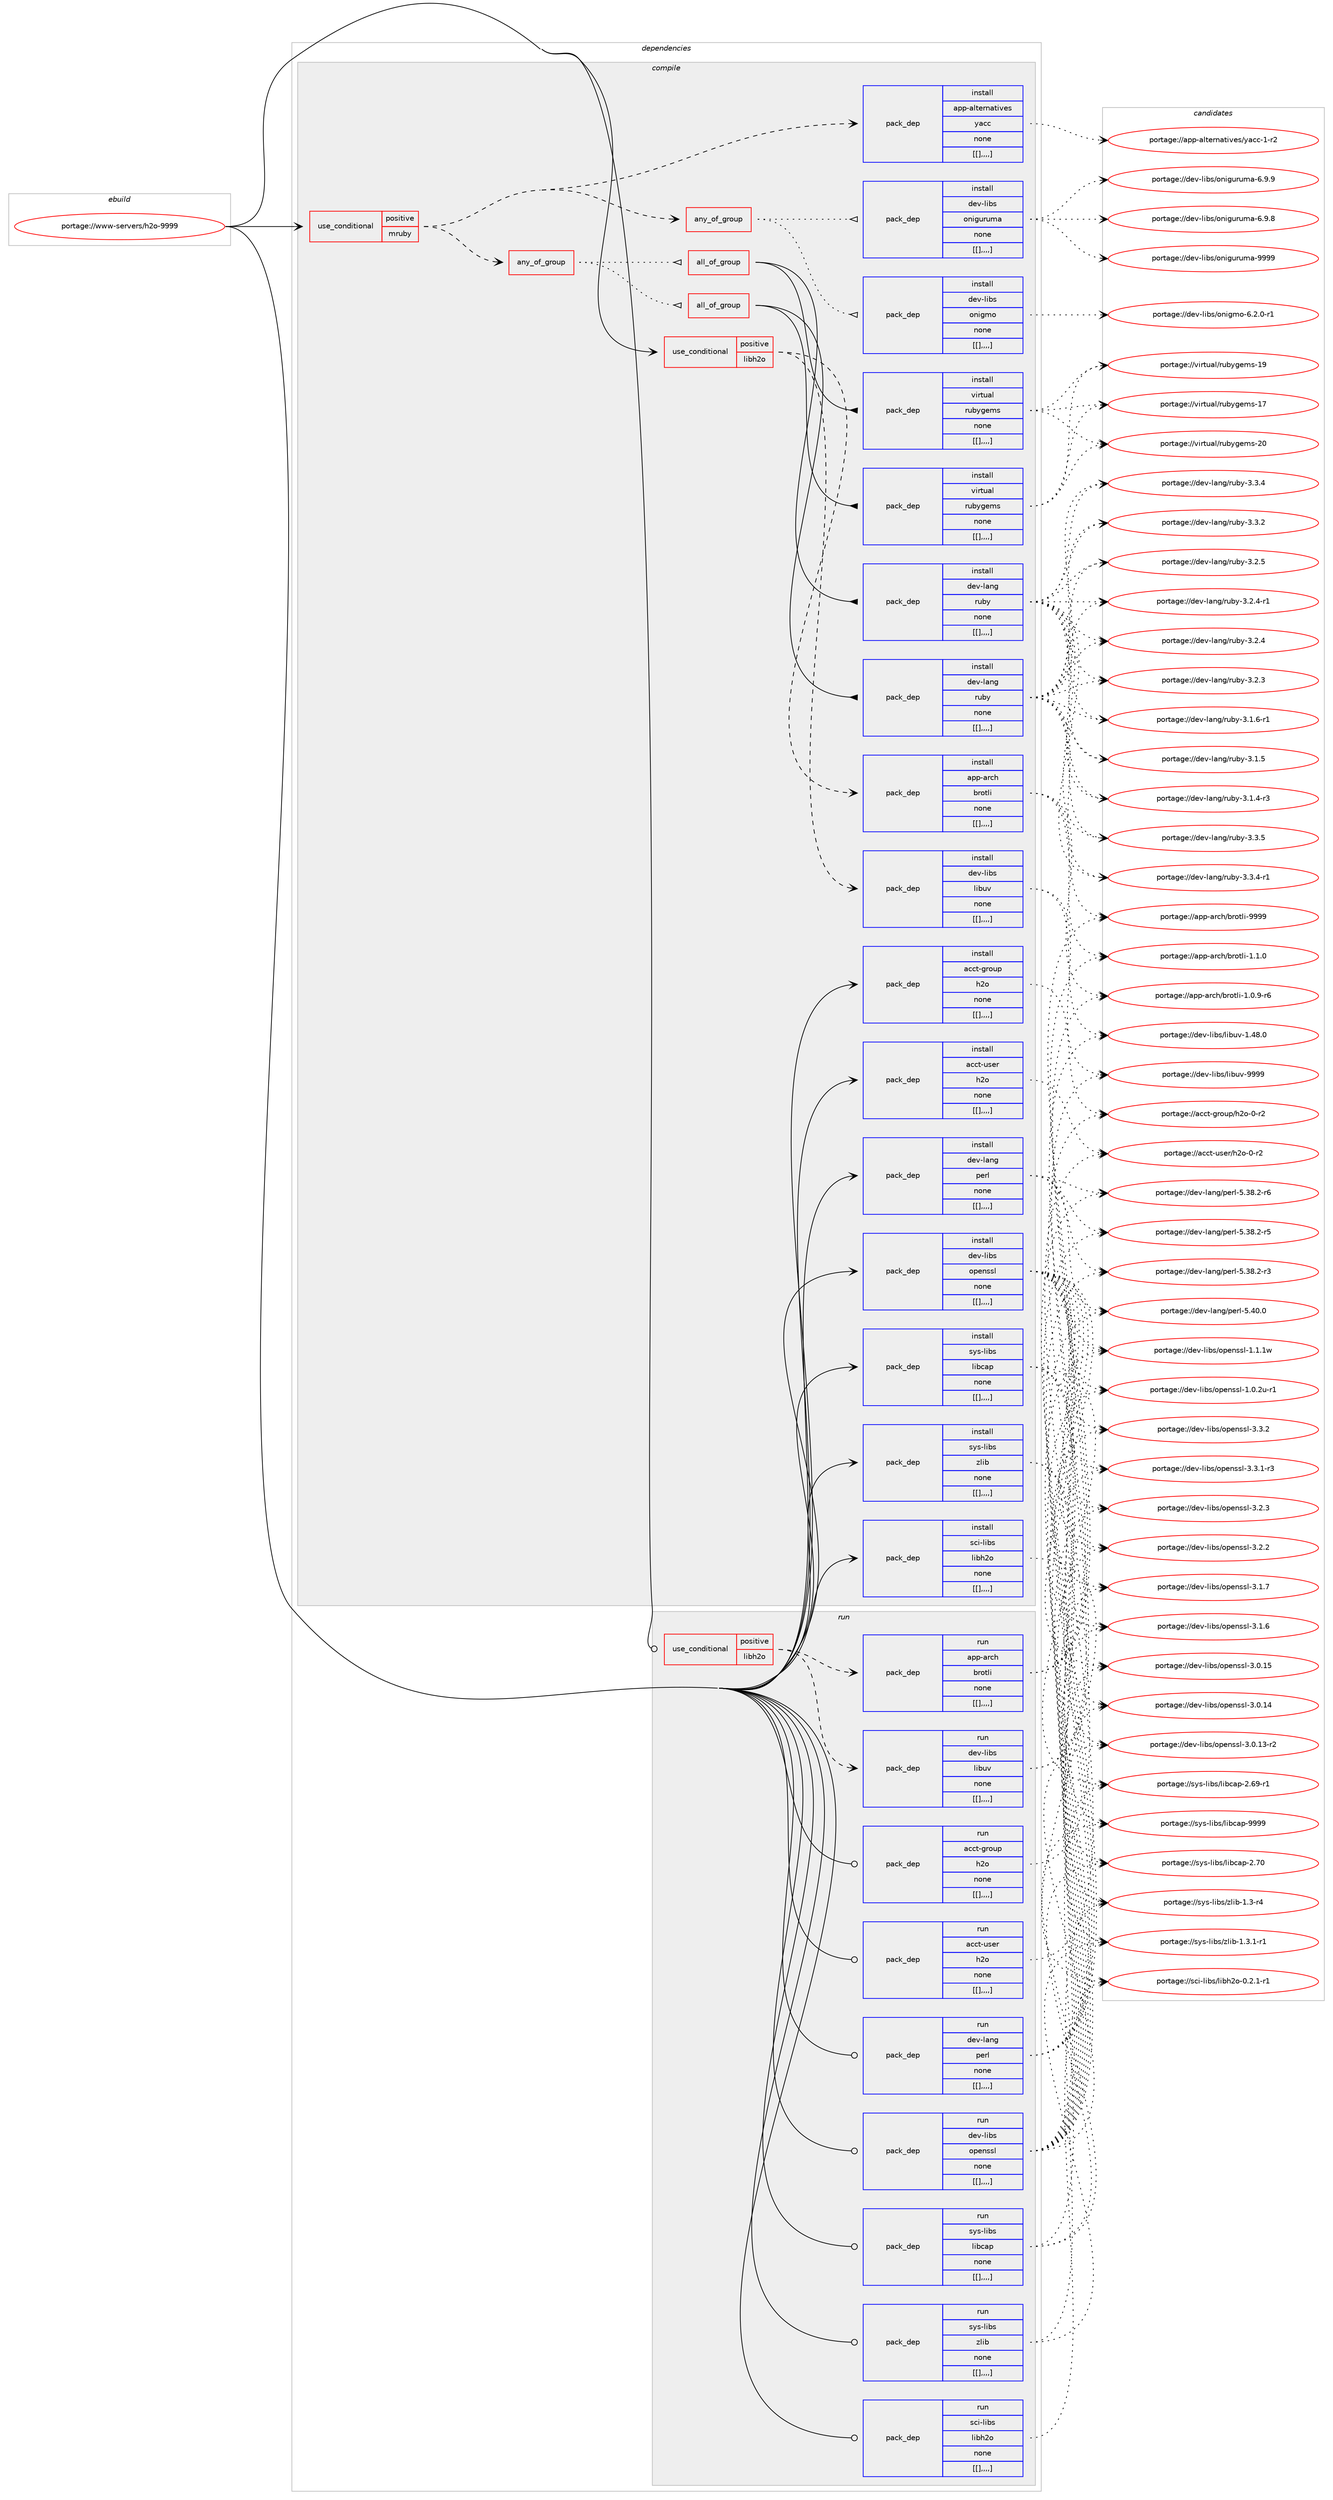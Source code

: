 digraph prolog {

# *************
# Graph options
# *************

newrank=true;
concentrate=true;
compound=true;
graph [rankdir=LR,fontname=Helvetica,fontsize=10,ranksep=1.5];#, ranksep=2.5, nodesep=0.2];
edge  [arrowhead=vee];
node  [fontname=Helvetica,fontsize=10];

# **********
# The ebuild
# **********

subgraph cluster_leftcol {
color=gray;
label=<<i>ebuild</i>>;
id [label="portage://www-servers/h2o-9999", color=red, width=4, href="../www-servers/h2o-9999.svg"];
}

# ****************
# The dependencies
# ****************

subgraph cluster_midcol {
color=gray;
label=<<i>dependencies</i>>;
subgraph cluster_compile {
fillcolor="#eeeeee";
style=filled;
label=<<i>compile</i>>;
subgraph cond125806 {
dependency466827 [label=<<TABLE BORDER="0" CELLBORDER="1" CELLSPACING="0" CELLPADDING="4"><TR><TD ROWSPAN="3" CELLPADDING="10">use_conditional</TD></TR><TR><TD>positive</TD></TR><TR><TD>libh2o</TD></TR></TABLE>>, shape=none, color=red];
subgraph pack337635 {
dependency466828 [label=<<TABLE BORDER="0" CELLBORDER="1" CELLSPACING="0" CELLPADDING="4" WIDTH="220"><TR><TD ROWSPAN="6" CELLPADDING="30">pack_dep</TD></TR><TR><TD WIDTH="110">install</TD></TR><TR><TD>app-arch</TD></TR><TR><TD>brotli</TD></TR><TR><TD>none</TD></TR><TR><TD>[[],,,,]</TD></TR></TABLE>>, shape=none, color=blue];
}
dependency466827:e -> dependency466828:w [weight=20,style="dashed",arrowhead="vee"];
subgraph pack337636 {
dependency466829 [label=<<TABLE BORDER="0" CELLBORDER="1" CELLSPACING="0" CELLPADDING="4" WIDTH="220"><TR><TD ROWSPAN="6" CELLPADDING="30">pack_dep</TD></TR><TR><TD WIDTH="110">install</TD></TR><TR><TD>dev-libs</TD></TR><TR><TD>libuv</TD></TR><TR><TD>none</TD></TR><TR><TD>[[],,,,]</TD></TR></TABLE>>, shape=none, color=blue];
}
dependency466827:e -> dependency466829:w [weight=20,style="dashed",arrowhead="vee"];
}
id:e -> dependency466827:w [weight=20,style="solid",arrowhead="vee"];
subgraph cond125807 {
dependency466830 [label=<<TABLE BORDER="0" CELLBORDER="1" CELLSPACING="0" CELLPADDING="4"><TR><TD ROWSPAN="3" CELLPADDING="10">use_conditional</TD></TR><TR><TD>positive</TD></TR><TR><TD>mruby</TD></TR></TABLE>>, shape=none, color=red];
subgraph any3168 {
dependency466831 [label=<<TABLE BORDER="0" CELLBORDER="1" CELLSPACING="0" CELLPADDING="4"><TR><TD CELLPADDING="10">any_of_group</TD></TR></TABLE>>, shape=none, color=red];subgraph all221 {
dependency466832 [label=<<TABLE BORDER="0" CELLBORDER="1" CELLSPACING="0" CELLPADDING="4"><TR><TD CELLPADDING="10">all_of_group</TD></TR></TABLE>>, shape=none, color=red];subgraph pack337637 {
dependency466833 [label=<<TABLE BORDER="0" CELLBORDER="1" CELLSPACING="0" CELLPADDING="4" WIDTH="220"><TR><TD ROWSPAN="6" CELLPADDING="30">pack_dep</TD></TR><TR><TD WIDTH="110">install</TD></TR><TR><TD>dev-lang</TD></TR><TR><TD>ruby</TD></TR><TR><TD>none</TD></TR><TR><TD>[[],,,,]</TD></TR></TABLE>>, shape=none, color=blue];
}
dependency466832:e -> dependency466833:w [weight=20,style="solid",arrowhead="inv"];
subgraph pack337638 {
dependency466834 [label=<<TABLE BORDER="0" CELLBORDER="1" CELLSPACING="0" CELLPADDING="4" WIDTH="220"><TR><TD ROWSPAN="6" CELLPADDING="30">pack_dep</TD></TR><TR><TD WIDTH="110">install</TD></TR><TR><TD>virtual</TD></TR><TR><TD>rubygems</TD></TR><TR><TD>none</TD></TR><TR><TD>[[],,,,]</TD></TR></TABLE>>, shape=none, color=blue];
}
dependency466832:e -> dependency466834:w [weight=20,style="solid",arrowhead="inv"];
}
dependency466831:e -> dependency466832:w [weight=20,style="dotted",arrowhead="oinv"];
subgraph all222 {
dependency466835 [label=<<TABLE BORDER="0" CELLBORDER="1" CELLSPACING="0" CELLPADDING="4"><TR><TD CELLPADDING="10">all_of_group</TD></TR></TABLE>>, shape=none, color=red];subgraph pack337639 {
dependency466836 [label=<<TABLE BORDER="0" CELLBORDER="1" CELLSPACING="0" CELLPADDING="4" WIDTH="220"><TR><TD ROWSPAN="6" CELLPADDING="30">pack_dep</TD></TR><TR><TD WIDTH="110">install</TD></TR><TR><TD>dev-lang</TD></TR><TR><TD>ruby</TD></TR><TR><TD>none</TD></TR><TR><TD>[[],,,,]</TD></TR></TABLE>>, shape=none, color=blue];
}
dependency466835:e -> dependency466836:w [weight=20,style="solid",arrowhead="inv"];
subgraph pack337640 {
dependency466837 [label=<<TABLE BORDER="0" CELLBORDER="1" CELLSPACING="0" CELLPADDING="4" WIDTH="220"><TR><TD ROWSPAN="6" CELLPADDING="30">pack_dep</TD></TR><TR><TD WIDTH="110">install</TD></TR><TR><TD>virtual</TD></TR><TR><TD>rubygems</TD></TR><TR><TD>none</TD></TR><TR><TD>[[],,,,]</TD></TR></TABLE>>, shape=none, color=blue];
}
dependency466835:e -> dependency466837:w [weight=20,style="solid",arrowhead="inv"];
}
dependency466831:e -> dependency466835:w [weight=20,style="dotted",arrowhead="oinv"];
}
dependency466830:e -> dependency466831:w [weight=20,style="dashed",arrowhead="vee"];
subgraph any3169 {
dependency466838 [label=<<TABLE BORDER="0" CELLBORDER="1" CELLSPACING="0" CELLPADDING="4"><TR><TD CELLPADDING="10">any_of_group</TD></TR></TABLE>>, shape=none, color=red];subgraph pack337641 {
dependency466839 [label=<<TABLE BORDER="0" CELLBORDER="1" CELLSPACING="0" CELLPADDING="4" WIDTH="220"><TR><TD ROWSPAN="6" CELLPADDING="30">pack_dep</TD></TR><TR><TD WIDTH="110">install</TD></TR><TR><TD>dev-libs</TD></TR><TR><TD>onigmo</TD></TR><TR><TD>none</TD></TR><TR><TD>[[],,,,]</TD></TR></TABLE>>, shape=none, color=blue];
}
dependency466838:e -> dependency466839:w [weight=20,style="dotted",arrowhead="oinv"];
subgraph pack337642 {
dependency466840 [label=<<TABLE BORDER="0" CELLBORDER="1" CELLSPACING="0" CELLPADDING="4" WIDTH="220"><TR><TD ROWSPAN="6" CELLPADDING="30">pack_dep</TD></TR><TR><TD WIDTH="110">install</TD></TR><TR><TD>dev-libs</TD></TR><TR><TD>oniguruma</TD></TR><TR><TD>none</TD></TR><TR><TD>[[],,,,]</TD></TR></TABLE>>, shape=none, color=blue];
}
dependency466838:e -> dependency466840:w [weight=20,style="dotted",arrowhead="oinv"];
}
dependency466830:e -> dependency466838:w [weight=20,style="dashed",arrowhead="vee"];
subgraph pack337643 {
dependency466841 [label=<<TABLE BORDER="0" CELLBORDER="1" CELLSPACING="0" CELLPADDING="4" WIDTH="220"><TR><TD ROWSPAN="6" CELLPADDING="30">pack_dep</TD></TR><TR><TD WIDTH="110">install</TD></TR><TR><TD>app-alternatives</TD></TR><TR><TD>yacc</TD></TR><TR><TD>none</TD></TR><TR><TD>[[],,,,]</TD></TR></TABLE>>, shape=none, color=blue];
}
dependency466830:e -> dependency466841:w [weight=20,style="dashed",arrowhead="vee"];
}
id:e -> dependency466830:w [weight=20,style="solid",arrowhead="vee"];
subgraph pack337644 {
dependency466842 [label=<<TABLE BORDER="0" CELLBORDER="1" CELLSPACING="0" CELLPADDING="4" WIDTH="220"><TR><TD ROWSPAN="6" CELLPADDING="30">pack_dep</TD></TR><TR><TD WIDTH="110">install</TD></TR><TR><TD>acct-group</TD></TR><TR><TD>h2o</TD></TR><TR><TD>none</TD></TR><TR><TD>[[],,,,]</TD></TR></TABLE>>, shape=none, color=blue];
}
id:e -> dependency466842:w [weight=20,style="solid",arrowhead="vee"];
subgraph pack337645 {
dependency466843 [label=<<TABLE BORDER="0" CELLBORDER="1" CELLSPACING="0" CELLPADDING="4" WIDTH="220"><TR><TD ROWSPAN="6" CELLPADDING="30">pack_dep</TD></TR><TR><TD WIDTH="110">install</TD></TR><TR><TD>acct-user</TD></TR><TR><TD>h2o</TD></TR><TR><TD>none</TD></TR><TR><TD>[[],,,,]</TD></TR></TABLE>>, shape=none, color=blue];
}
id:e -> dependency466843:w [weight=20,style="solid",arrowhead="vee"];
subgraph pack337646 {
dependency466844 [label=<<TABLE BORDER="0" CELLBORDER="1" CELLSPACING="0" CELLPADDING="4" WIDTH="220"><TR><TD ROWSPAN="6" CELLPADDING="30">pack_dep</TD></TR><TR><TD WIDTH="110">install</TD></TR><TR><TD>dev-lang</TD></TR><TR><TD>perl</TD></TR><TR><TD>none</TD></TR><TR><TD>[[],,,,]</TD></TR></TABLE>>, shape=none, color=blue];
}
id:e -> dependency466844:w [weight=20,style="solid",arrowhead="vee"];
subgraph pack337647 {
dependency466845 [label=<<TABLE BORDER="0" CELLBORDER="1" CELLSPACING="0" CELLPADDING="4" WIDTH="220"><TR><TD ROWSPAN="6" CELLPADDING="30">pack_dep</TD></TR><TR><TD WIDTH="110">install</TD></TR><TR><TD>dev-libs</TD></TR><TR><TD>openssl</TD></TR><TR><TD>none</TD></TR><TR><TD>[[],,,,]</TD></TR></TABLE>>, shape=none, color=blue];
}
id:e -> dependency466845:w [weight=20,style="solid",arrowhead="vee"];
subgraph pack337648 {
dependency466846 [label=<<TABLE BORDER="0" CELLBORDER="1" CELLSPACING="0" CELLPADDING="4" WIDTH="220"><TR><TD ROWSPAN="6" CELLPADDING="30">pack_dep</TD></TR><TR><TD WIDTH="110">install</TD></TR><TR><TD>sys-libs</TD></TR><TR><TD>libcap</TD></TR><TR><TD>none</TD></TR><TR><TD>[[],,,,]</TD></TR></TABLE>>, shape=none, color=blue];
}
id:e -> dependency466846:w [weight=20,style="solid",arrowhead="vee"];
subgraph pack337649 {
dependency466847 [label=<<TABLE BORDER="0" CELLBORDER="1" CELLSPACING="0" CELLPADDING="4" WIDTH="220"><TR><TD ROWSPAN="6" CELLPADDING="30">pack_dep</TD></TR><TR><TD WIDTH="110">install</TD></TR><TR><TD>sys-libs</TD></TR><TR><TD>zlib</TD></TR><TR><TD>none</TD></TR><TR><TD>[[],,,,]</TD></TR></TABLE>>, shape=none, color=blue];
}
id:e -> dependency466847:w [weight=20,style="solid",arrowhead="vee"];
subgraph pack337650 {
dependency466848 [label=<<TABLE BORDER="0" CELLBORDER="1" CELLSPACING="0" CELLPADDING="4" WIDTH="220"><TR><TD ROWSPAN="6" CELLPADDING="30">pack_dep</TD></TR><TR><TD WIDTH="110">install</TD></TR><TR><TD>sci-libs</TD></TR><TR><TD>libh2o</TD></TR><TR><TD>none</TD></TR><TR><TD>[[],,,,]</TD></TR></TABLE>>, shape=none, color=blue];
}
id:e -> dependency466848:w [weight=20,style="solid",arrowhead="vee"];
}
subgraph cluster_compileandrun {
fillcolor="#eeeeee";
style=filled;
label=<<i>compile and run</i>>;
}
subgraph cluster_run {
fillcolor="#eeeeee";
style=filled;
label=<<i>run</i>>;
subgraph cond125808 {
dependency466849 [label=<<TABLE BORDER="0" CELLBORDER="1" CELLSPACING="0" CELLPADDING="4"><TR><TD ROWSPAN="3" CELLPADDING="10">use_conditional</TD></TR><TR><TD>positive</TD></TR><TR><TD>libh2o</TD></TR></TABLE>>, shape=none, color=red];
subgraph pack337651 {
dependency466850 [label=<<TABLE BORDER="0" CELLBORDER="1" CELLSPACING="0" CELLPADDING="4" WIDTH="220"><TR><TD ROWSPAN="6" CELLPADDING="30">pack_dep</TD></TR><TR><TD WIDTH="110">run</TD></TR><TR><TD>app-arch</TD></TR><TR><TD>brotli</TD></TR><TR><TD>none</TD></TR><TR><TD>[[],,,,]</TD></TR></TABLE>>, shape=none, color=blue];
}
dependency466849:e -> dependency466850:w [weight=20,style="dashed",arrowhead="vee"];
subgraph pack337652 {
dependency466851 [label=<<TABLE BORDER="0" CELLBORDER="1" CELLSPACING="0" CELLPADDING="4" WIDTH="220"><TR><TD ROWSPAN="6" CELLPADDING="30">pack_dep</TD></TR><TR><TD WIDTH="110">run</TD></TR><TR><TD>dev-libs</TD></TR><TR><TD>libuv</TD></TR><TR><TD>none</TD></TR><TR><TD>[[],,,,]</TD></TR></TABLE>>, shape=none, color=blue];
}
dependency466849:e -> dependency466851:w [weight=20,style="dashed",arrowhead="vee"];
}
id:e -> dependency466849:w [weight=20,style="solid",arrowhead="odot"];
subgraph pack337653 {
dependency466852 [label=<<TABLE BORDER="0" CELLBORDER="1" CELLSPACING="0" CELLPADDING="4" WIDTH="220"><TR><TD ROWSPAN="6" CELLPADDING="30">pack_dep</TD></TR><TR><TD WIDTH="110">run</TD></TR><TR><TD>acct-group</TD></TR><TR><TD>h2o</TD></TR><TR><TD>none</TD></TR><TR><TD>[[],,,,]</TD></TR></TABLE>>, shape=none, color=blue];
}
id:e -> dependency466852:w [weight=20,style="solid",arrowhead="odot"];
subgraph pack337654 {
dependency466853 [label=<<TABLE BORDER="0" CELLBORDER="1" CELLSPACING="0" CELLPADDING="4" WIDTH="220"><TR><TD ROWSPAN="6" CELLPADDING="30">pack_dep</TD></TR><TR><TD WIDTH="110">run</TD></TR><TR><TD>acct-user</TD></TR><TR><TD>h2o</TD></TR><TR><TD>none</TD></TR><TR><TD>[[],,,,]</TD></TR></TABLE>>, shape=none, color=blue];
}
id:e -> dependency466853:w [weight=20,style="solid",arrowhead="odot"];
subgraph pack337655 {
dependency466854 [label=<<TABLE BORDER="0" CELLBORDER="1" CELLSPACING="0" CELLPADDING="4" WIDTH="220"><TR><TD ROWSPAN="6" CELLPADDING="30">pack_dep</TD></TR><TR><TD WIDTH="110">run</TD></TR><TR><TD>dev-lang</TD></TR><TR><TD>perl</TD></TR><TR><TD>none</TD></TR><TR><TD>[[],,,,]</TD></TR></TABLE>>, shape=none, color=blue];
}
id:e -> dependency466854:w [weight=20,style="solid",arrowhead="odot"];
subgraph pack337656 {
dependency466855 [label=<<TABLE BORDER="0" CELLBORDER="1" CELLSPACING="0" CELLPADDING="4" WIDTH="220"><TR><TD ROWSPAN="6" CELLPADDING="30">pack_dep</TD></TR><TR><TD WIDTH="110">run</TD></TR><TR><TD>dev-libs</TD></TR><TR><TD>openssl</TD></TR><TR><TD>none</TD></TR><TR><TD>[[],,,,]</TD></TR></TABLE>>, shape=none, color=blue];
}
id:e -> dependency466855:w [weight=20,style="solid",arrowhead="odot"];
subgraph pack337657 {
dependency466856 [label=<<TABLE BORDER="0" CELLBORDER="1" CELLSPACING="0" CELLPADDING="4" WIDTH="220"><TR><TD ROWSPAN="6" CELLPADDING="30">pack_dep</TD></TR><TR><TD WIDTH="110">run</TD></TR><TR><TD>sys-libs</TD></TR><TR><TD>libcap</TD></TR><TR><TD>none</TD></TR><TR><TD>[[],,,,]</TD></TR></TABLE>>, shape=none, color=blue];
}
id:e -> dependency466856:w [weight=20,style="solid",arrowhead="odot"];
subgraph pack337658 {
dependency466857 [label=<<TABLE BORDER="0" CELLBORDER="1" CELLSPACING="0" CELLPADDING="4" WIDTH="220"><TR><TD ROWSPAN="6" CELLPADDING="30">pack_dep</TD></TR><TR><TD WIDTH="110">run</TD></TR><TR><TD>sys-libs</TD></TR><TR><TD>zlib</TD></TR><TR><TD>none</TD></TR><TR><TD>[[],,,,]</TD></TR></TABLE>>, shape=none, color=blue];
}
id:e -> dependency466857:w [weight=20,style="solid",arrowhead="odot"];
subgraph pack337659 {
dependency466858 [label=<<TABLE BORDER="0" CELLBORDER="1" CELLSPACING="0" CELLPADDING="4" WIDTH="220"><TR><TD ROWSPAN="6" CELLPADDING="30">pack_dep</TD></TR><TR><TD WIDTH="110">run</TD></TR><TR><TD>sci-libs</TD></TR><TR><TD>libh2o</TD></TR><TR><TD>none</TD></TR><TR><TD>[[],,,,]</TD></TR></TABLE>>, shape=none, color=blue];
}
id:e -> dependency466858:w [weight=20,style="solid",arrowhead="odot"];
}
}

# **************
# The candidates
# **************

subgraph cluster_choices {
rank=same;
color=gray;
label=<<i>candidates</i>>;

subgraph choice337635 {
color=black;
nodesep=1;
choice9711211245971149910447981141111161081054557575757 [label="portage://app-arch/brotli-9999", color=red, width=4,href="../app-arch/brotli-9999.svg"];
choice971121124597114991044798114111116108105454946494648 [label="portage://app-arch/brotli-1.1.0", color=red, width=4,href="../app-arch/brotli-1.1.0.svg"];
choice9711211245971149910447981141111161081054549464846574511454 [label="portage://app-arch/brotli-1.0.9-r6", color=red, width=4,href="../app-arch/brotli-1.0.9-r6.svg"];
dependency466828:e -> choice9711211245971149910447981141111161081054557575757:w [style=dotted,weight="100"];
dependency466828:e -> choice971121124597114991044798114111116108105454946494648:w [style=dotted,weight="100"];
dependency466828:e -> choice9711211245971149910447981141111161081054549464846574511454:w [style=dotted,weight="100"];
}
subgraph choice337636 {
color=black;
nodesep=1;
choice100101118451081059811547108105981171184557575757 [label="portage://dev-libs/libuv-9999", color=red, width=4,href="../dev-libs/libuv-9999.svg"];
choice1001011184510810598115471081059811711845494652564648 [label="portage://dev-libs/libuv-1.48.0", color=red, width=4,href="../dev-libs/libuv-1.48.0.svg"];
dependency466829:e -> choice100101118451081059811547108105981171184557575757:w [style=dotted,weight="100"];
dependency466829:e -> choice1001011184510810598115471081059811711845494652564648:w [style=dotted,weight="100"];
}
subgraph choice337637 {
color=black;
nodesep=1;
choice10010111845108971101034711411798121455146514653 [label="portage://dev-lang/ruby-3.3.5", color=red, width=4,href="../dev-lang/ruby-3.3.5.svg"];
choice100101118451089711010347114117981214551465146524511449 [label="portage://dev-lang/ruby-3.3.4-r1", color=red, width=4,href="../dev-lang/ruby-3.3.4-r1.svg"];
choice10010111845108971101034711411798121455146514652 [label="portage://dev-lang/ruby-3.3.4", color=red, width=4,href="../dev-lang/ruby-3.3.4.svg"];
choice10010111845108971101034711411798121455146514650 [label="portage://dev-lang/ruby-3.3.2", color=red, width=4,href="../dev-lang/ruby-3.3.2.svg"];
choice10010111845108971101034711411798121455146504653 [label="portage://dev-lang/ruby-3.2.5", color=red, width=4,href="../dev-lang/ruby-3.2.5.svg"];
choice100101118451089711010347114117981214551465046524511449 [label="portage://dev-lang/ruby-3.2.4-r1", color=red, width=4,href="../dev-lang/ruby-3.2.4-r1.svg"];
choice10010111845108971101034711411798121455146504652 [label="portage://dev-lang/ruby-3.2.4", color=red, width=4,href="../dev-lang/ruby-3.2.4.svg"];
choice10010111845108971101034711411798121455146504651 [label="portage://dev-lang/ruby-3.2.3", color=red, width=4,href="../dev-lang/ruby-3.2.3.svg"];
choice100101118451089711010347114117981214551464946544511449 [label="portage://dev-lang/ruby-3.1.6-r1", color=red, width=4,href="../dev-lang/ruby-3.1.6-r1.svg"];
choice10010111845108971101034711411798121455146494653 [label="portage://dev-lang/ruby-3.1.5", color=red, width=4,href="../dev-lang/ruby-3.1.5.svg"];
choice100101118451089711010347114117981214551464946524511451 [label="portage://dev-lang/ruby-3.1.4-r3", color=red, width=4,href="../dev-lang/ruby-3.1.4-r3.svg"];
dependency466833:e -> choice10010111845108971101034711411798121455146514653:w [style=dotted,weight="100"];
dependency466833:e -> choice100101118451089711010347114117981214551465146524511449:w [style=dotted,weight="100"];
dependency466833:e -> choice10010111845108971101034711411798121455146514652:w [style=dotted,weight="100"];
dependency466833:e -> choice10010111845108971101034711411798121455146514650:w [style=dotted,weight="100"];
dependency466833:e -> choice10010111845108971101034711411798121455146504653:w [style=dotted,weight="100"];
dependency466833:e -> choice100101118451089711010347114117981214551465046524511449:w [style=dotted,weight="100"];
dependency466833:e -> choice10010111845108971101034711411798121455146504652:w [style=dotted,weight="100"];
dependency466833:e -> choice10010111845108971101034711411798121455146504651:w [style=dotted,weight="100"];
dependency466833:e -> choice100101118451089711010347114117981214551464946544511449:w [style=dotted,weight="100"];
dependency466833:e -> choice10010111845108971101034711411798121455146494653:w [style=dotted,weight="100"];
dependency466833:e -> choice100101118451089711010347114117981214551464946524511451:w [style=dotted,weight="100"];
}
subgraph choice337638 {
color=black;
nodesep=1;
choice118105114116117971084711411798121103101109115455048 [label="portage://virtual/rubygems-20", color=red, width=4,href="../virtual/rubygems-20.svg"];
choice118105114116117971084711411798121103101109115454957 [label="portage://virtual/rubygems-19", color=red, width=4,href="../virtual/rubygems-19.svg"];
choice118105114116117971084711411798121103101109115454955 [label="portage://virtual/rubygems-17", color=red, width=4,href="../virtual/rubygems-17.svg"];
dependency466834:e -> choice118105114116117971084711411798121103101109115455048:w [style=dotted,weight="100"];
dependency466834:e -> choice118105114116117971084711411798121103101109115454957:w [style=dotted,weight="100"];
dependency466834:e -> choice118105114116117971084711411798121103101109115454955:w [style=dotted,weight="100"];
}
subgraph choice337639 {
color=black;
nodesep=1;
choice10010111845108971101034711411798121455146514653 [label="portage://dev-lang/ruby-3.3.5", color=red, width=4,href="../dev-lang/ruby-3.3.5.svg"];
choice100101118451089711010347114117981214551465146524511449 [label="portage://dev-lang/ruby-3.3.4-r1", color=red, width=4,href="../dev-lang/ruby-3.3.4-r1.svg"];
choice10010111845108971101034711411798121455146514652 [label="portage://dev-lang/ruby-3.3.4", color=red, width=4,href="../dev-lang/ruby-3.3.4.svg"];
choice10010111845108971101034711411798121455146514650 [label="portage://dev-lang/ruby-3.3.2", color=red, width=4,href="../dev-lang/ruby-3.3.2.svg"];
choice10010111845108971101034711411798121455146504653 [label="portage://dev-lang/ruby-3.2.5", color=red, width=4,href="../dev-lang/ruby-3.2.5.svg"];
choice100101118451089711010347114117981214551465046524511449 [label="portage://dev-lang/ruby-3.2.4-r1", color=red, width=4,href="../dev-lang/ruby-3.2.4-r1.svg"];
choice10010111845108971101034711411798121455146504652 [label="portage://dev-lang/ruby-3.2.4", color=red, width=4,href="../dev-lang/ruby-3.2.4.svg"];
choice10010111845108971101034711411798121455146504651 [label="portage://dev-lang/ruby-3.2.3", color=red, width=4,href="../dev-lang/ruby-3.2.3.svg"];
choice100101118451089711010347114117981214551464946544511449 [label="portage://dev-lang/ruby-3.1.6-r1", color=red, width=4,href="../dev-lang/ruby-3.1.6-r1.svg"];
choice10010111845108971101034711411798121455146494653 [label="portage://dev-lang/ruby-3.1.5", color=red, width=4,href="../dev-lang/ruby-3.1.5.svg"];
choice100101118451089711010347114117981214551464946524511451 [label="portage://dev-lang/ruby-3.1.4-r3", color=red, width=4,href="../dev-lang/ruby-3.1.4-r3.svg"];
dependency466836:e -> choice10010111845108971101034711411798121455146514653:w [style=dotted,weight="100"];
dependency466836:e -> choice100101118451089711010347114117981214551465146524511449:w [style=dotted,weight="100"];
dependency466836:e -> choice10010111845108971101034711411798121455146514652:w [style=dotted,weight="100"];
dependency466836:e -> choice10010111845108971101034711411798121455146514650:w [style=dotted,weight="100"];
dependency466836:e -> choice10010111845108971101034711411798121455146504653:w [style=dotted,weight="100"];
dependency466836:e -> choice100101118451089711010347114117981214551465046524511449:w [style=dotted,weight="100"];
dependency466836:e -> choice10010111845108971101034711411798121455146504652:w [style=dotted,weight="100"];
dependency466836:e -> choice10010111845108971101034711411798121455146504651:w [style=dotted,weight="100"];
dependency466836:e -> choice100101118451089711010347114117981214551464946544511449:w [style=dotted,weight="100"];
dependency466836:e -> choice10010111845108971101034711411798121455146494653:w [style=dotted,weight="100"];
dependency466836:e -> choice100101118451089711010347114117981214551464946524511451:w [style=dotted,weight="100"];
}
subgraph choice337640 {
color=black;
nodesep=1;
choice118105114116117971084711411798121103101109115455048 [label="portage://virtual/rubygems-20", color=red, width=4,href="../virtual/rubygems-20.svg"];
choice118105114116117971084711411798121103101109115454957 [label="portage://virtual/rubygems-19", color=red, width=4,href="../virtual/rubygems-19.svg"];
choice118105114116117971084711411798121103101109115454955 [label="portage://virtual/rubygems-17", color=red, width=4,href="../virtual/rubygems-17.svg"];
dependency466837:e -> choice118105114116117971084711411798121103101109115455048:w [style=dotted,weight="100"];
dependency466837:e -> choice118105114116117971084711411798121103101109115454957:w [style=dotted,weight="100"];
dependency466837:e -> choice118105114116117971084711411798121103101109115454955:w [style=dotted,weight="100"];
}
subgraph choice337641 {
color=black;
nodesep=1;
choice1001011184510810598115471111101051031091114554465046484511449 [label="portage://dev-libs/onigmo-6.2.0-r1", color=red, width=4,href="../dev-libs/onigmo-6.2.0-r1.svg"];
dependency466839:e -> choice1001011184510810598115471111101051031091114554465046484511449:w [style=dotted,weight="100"];
}
subgraph choice337642 {
color=black;
nodesep=1;
choice100101118451081059811547111110105103117114117109974557575757 [label="portage://dev-libs/oniguruma-9999", color=red, width=4,href="../dev-libs/oniguruma-9999.svg"];
choice10010111845108105981154711111010510311711411710997455446574657 [label="portage://dev-libs/oniguruma-6.9.9", color=red, width=4,href="../dev-libs/oniguruma-6.9.9.svg"];
choice10010111845108105981154711111010510311711411710997455446574656 [label="portage://dev-libs/oniguruma-6.9.8", color=red, width=4,href="../dev-libs/oniguruma-6.9.8.svg"];
dependency466840:e -> choice100101118451081059811547111110105103117114117109974557575757:w [style=dotted,weight="100"];
dependency466840:e -> choice10010111845108105981154711111010510311711411710997455446574657:w [style=dotted,weight="100"];
dependency466840:e -> choice10010111845108105981154711111010510311711411710997455446574656:w [style=dotted,weight="100"];
}
subgraph choice337643 {
color=black;
nodesep=1;
choice971121124597108116101114110971161051181011154712197999945494511450 [label="portage://app-alternatives/yacc-1-r2", color=red, width=4,href="../app-alternatives/yacc-1-r2.svg"];
dependency466841:e -> choice971121124597108116101114110971161051181011154712197999945494511450:w [style=dotted,weight="100"];
}
subgraph choice337644 {
color=black;
nodesep=1;
choice97999911645103114111117112471045011145484511450 [label="portage://acct-group/h2o-0-r2", color=red, width=4,href="../acct-group/h2o-0-r2.svg"];
dependency466842:e -> choice97999911645103114111117112471045011145484511450:w [style=dotted,weight="100"];
}
subgraph choice337645 {
color=black;
nodesep=1;
choice97999911645117115101114471045011145484511450 [label="portage://acct-user/h2o-0-r2", color=red, width=4,href="../acct-user/h2o-0-r2.svg"];
dependency466843:e -> choice97999911645117115101114471045011145484511450:w [style=dotted,weight="100"];
}
subgraph choice337646 {
color=black;
nodesep=1;
choice10010111845108971101034711210111410845534652484648 [label="portage://dev-lang/perl-5.40.0", color=red, width=4,href="../dev-lang/perl-5.40.0.svg"];
choice100101118451089711010347112101114108455346515646504511454 [label="portage://dev-lang/perl-5.38.2-r6", color=red, width=4,href="../dev-lang/perl-5.38.2-r6.svg"];
choice100101118451089711010347112101114108455346515646504511453 [label="portage://dev-lang/perl-5.38.2-r5", color=red, width=4,href="../dev-lang/perl-5.38.2-r5.svg"];
choice100101118451089711010347112101114108455346515646504511451 [label="portage://dev-lang/perl-5.38.2-r3", color=red, width=4,href="../dev-lang/perl-5.38.2-r3.svg"];
dependency466844:e -> choice10010111845108971101034711210111410845534652484648:w [style=dotted,weight="100"];
dependency466844:e -> choice100101118451089711010347112101114108455346515646504511454:w [style=dotted,weight="100"];
dependency466844:e -> choice100101118451089711010347112101114108455346515646504511453:w [style=dotted,weight="100"];
dependency466844:e -> choice100101118451089711010347112101114108455346515646504511451:w [style=dotted,weight="100"];
}
subgraph choice337647 {
color=black;
nodesep=1;
choice100101118451081059811547111112101110115115108455146514650 [label="portage://dev-libs/openssl-3.3.2", color=red, width=4,href="../dev-libs/openssl-3.3.2.svg"];
choice1001011184510810598115471111121011101151151084551465146494511451 [label="portage://dev-libs/openssl-3.3.1-r3", color=red, width=4,href="../dev-libs/openssl-3.3.1-r3.svg"];
choice100101118451081059811547111112101110115115108455146504651 [label="portage://dev-libs/openssl-3.2.3", color=red, width=4,href="../dev-libs/openssl-3.2.3.svg"];
choice100101118451081059811547111112101110115115108455146504650 [label="portage://dev-libs/openssl-3.2.2", color=red, width=4,href="../dev-libs/openssl-3.2.2.svg"];
choice100101118451081059811547111112101110115115108455146494655 [label="portage://dev-libs/openssl-3.1.7", color=red, width=4,href="../dev-libs/openssl-3.1.7.svg"];
choice100101118451081059811547111112101110115115108455146494654 [label="portage://dev-libs/openssl-3.1.6", color=red, width=4,href="../dev-libs/openssl-3.1.6.svg"];
choice10010111845108105981154711111210111011511510845514648464953 [label="portage://dev-libs/openssl-3.0.15", color=red, width=4,href="../dev-libs/openssl-3.0.15.svg"];
choice10010111845108105981154711111210111011511510845514648464952 [label="portage://dev-libs/openssl-3.0.14", color=red, width=4,href="../dev-libs/openssl-3.0.14.svg"];
choice100101118451081059811547111112101110115115108455146484649514511450 [label="portage://dev-libs/openssl-3.0.13-r2", color=red, width=4,href="../dev-libs/openssl-3.0.13-r2.svg"];
choice100101118451081059811547111112101110115115108454946494649119 [label="portage://dev-libs/openssl-1.1.1w", color=red, width=4,href="../dev-libs/openssl-1.1.1w.svg"];
choice1001011184510810598115471111121011101151151084549464846501174511449 [label="portage://dev-libs/openssl-1.0.2u-r1", color=red, width=4,href="../dev-libs/openssl-1.0.2u-r1.svg"];
dependency466845:e -> choice100101118451081059811547111112101110115115108455146514650:w [style=dotted,weight="100"];
dependency466845:e -> choice1001011184510810598115471111121011101151151084551465146494511451:w [style=dotted,weight="100"];
dependency466845:e -> choice100101118451081059811547111112101110115115108455146504651:w [style=dotted,weight="100"];
dependency466845:e -> choice100101118451081059811547111112101110115115108455146504650:w [style=dotted,weight="100"];
dependency466845:e -> choice100101118451081059811547111112101110115115108455146494655:w [style=dotted,weight="100"];
dependency466845:e -> choice100101118451081059811547111112101110115115108455146494654:w [style=dotted,weight="100"];
dependency466845:e -> choice10010111845108105981154711111210111011511510845514648464953:w [style=dotted,weight="100"];
dependency466845:e -> choice10010111845108105981154711111210111011511510845514648464952:w [style=dotted,weight="100"];
dependency466845:e -> choice100101118451081059811547111112101110115115108455146484649514511450:w [style=dotted,weight="100"];
dependency466845:e -> choice100101118451081059811547111112101110115115108454946494649119:w [style=dotted,weight="100"];
dependency466845:e -> choice1001011184510810598115471111121011101151151084549464846501174511449:w [style=dotted,weight="100"];
}
subgraph choice337648 {
color=black;
nodesep=1;
choice1151211154510810598115471081059899971124557575757 [label="portage://sys-libs/libcap-9999", color=red, width=4,href="../sys-libs/libcap-9999.svg"];
choice1151211154510810598115471081059899971124550465548 [label="portage://sys-libs/libcap-2.70", color=red, width=4,href="../sys-libs/libcap-2.70.svg"];
choice11512111545108105981154710810598999711245504654574511449 [label="portage://sys-libs/libcap-2.69-r1", color=red, width=4,href="../sys-libs/libcap-2.69-r1.svg"];
dependency466846:e -> choice1151211154510810598115471081059899971124557575757:w [style=dotted,weight="100"];
dependency466846:e -> choice1151211154510810598115471081059899971124550465548:w [style=dotted,weight="100"];
dependency466846:e -> choice11512111545108105981154710810598999711245504654574511449:w [style=dotted,weight="100"];
}
subgraph choice337649 {
color=black;
nodesep=1;
choice115121115451081059811547122108105984549465146494511449 [label="portage://sys-libs/zlib-1.3.1-r1", color=red, width=4,href="../sys-libs/zlib-1.3.1-r1.svg"];
choice11512111545108105981154712210810598454946514511452 [label="portage://sys-libs/zlib-1.3-r4", color=red, width=4,href="../sys-libs/zlib-1.3-r4.svg"];
dependency466847:e -> choice115121115451081059811547122108105984549465146494511449:w [style=dotted,weight="100"];
dependency466847:e -> choice11512111545108105981154712210810598454946514511452:w [style=dotted,weight="100"];
}
subgraph choice337650 {
color=black;
nodesep=1;
choice1159910545108105981154710810598104501114548465046494511449 [label="portage://sci-libs/libh2o-0.2.1-r1", color=red, width=4,href="../sci-libs/libh2o-0.2.1-r1.svg"];
dependency466848:e -> choice1159910545108105981154710810598104501114548465046494511449:w [style=dotted,weight="100"];
}
subgraph choice337651 {
color=black;
nodesep=1;
choice9711211245971149910447981141111161081054557575757 [label="portage://app-arch/brotli-9999", color=red, width=4,href="../app-arch/brotli-9999.svg"];
choice971121124597114991044798114111116108105454946494648 [label="portage://app-arch/brotli-1.1.0", color=red, width=4,href="../app-arch/brotli-1.1.0.svg"];
choice9711211245971149910447981141111161081054549464846574511454 [label="portage://app-arch/brotli-1.0.9-r6", color=red, width=4,href="../app-arch/brotli-1.0.9-r6.svg"];
dependency466850:e -> choice9711211245971149910447981141111161081054557575757:w [style=dotted,weight="100"];
dependency466850:e -> choice971121124597114991044798114111116108105454946494648:w [style=dotted,weight="100"];
dependency466850:e -> choice9711211245971149910447981141111161081054549464846574511454:w [style=dotted,weight="100"];
}
subgraph choice337652 {
color=black;
nodesep=1;
choice100101118451081059811547108105981171184557575757 [label="portage://dev-libs/libuv-9999", color=red, width=4,href="../dev-libs/libuv-9999.svg"];
choice1001011184510810598115471081059811711845494652564648 [label="portage://dev-libs/libuv-1.48.0", color=red, width=4,href="../dev-libs/libuv-1.48.0.svg"];
dependency466851:e -> choice100101118451081059811547108105981171184557575757:w [style=dotted,weight="100"];
dependency466851:e -> choice1001011184510810598115471081059811711845494652564648:w [style=dotted,weight="100"];
}
subgraph choice337653 {
color=black;
nodesep=1;
choice97999911645103114111117112471045011145484511450 [label="portage://acct-group/h2o-0-r2", color=red, width=4,href="../acct-group/h2o-0-r2.svg"];
dependency466852:e -> choice97999911645103114111117112471045011145484511450:w [style=dotted,weight="100"];
}
subgraph choice337654 {
color=black;
nodesep=1;
choice97999911645117115101114471045011145484511450 [label="portage://acct-user/h2o-0-r2", color=red, width=4,href="../acct-user/h2o-0-r2.svg"];
dependency466853:e -> choice97999911645117115101114471045011145484511450:w [style=dotted,weight="100"];
}
subgraph choice337655 {
color=black;
nodesep=1;
choice10010111845108971101034711210111410845534652484648 [label="portage://dev-lang/perl-5.40.0", color=red, width=4,href="../dev-lang/perl-5.40.0.svg"];
choice100101118451089711010347112101114108455346515646504511454 [label="portage://dev-lang/perl-5.38.2-r6", color=red, width=4,href="../dev-lang/perl-5.38.2-r6.svg"];
choice100101118451089711010347112101114108455346515646504511453 [label="portage://dev-lang/perl-5.38.2-r5", color=red, width=4,href="../dev-lang/perl-5.38.2-r5.svg"];
choice100101118451089711010347112101114108455346515646504511451 [label="portage://dev-lang/perl-5.38.2-r3", color=red, width=4,href="../dev-lang/perl-5.38.2-r3.svg"];
dependency466854:e -> choice10010111845108971101034711210111410845534652484648:w [style=dotted,weight="100"];
dependency466854:e -> choice100101118451089711010347112101114108455346515646504511454:w [style=dotted,weight="100"];
dependency466854:e -> choice100101118451089711010347112101114108455346515646504511453:w [style=dotted,weight="100"];
dependency466854:e -> choice100101118451089711010347112101114108455346515646504511451:w [style=dotted,weight="100"];
}
subgraph choice337656 {
color=black;
nodesep=1;
choice100101118451081059811547111112101110115115108455146514650 [label="portage://dev-libs/openssl-3.3.2", color=red, width=4,href="../dev-libs/openssl-3.3.2.svg"];
choice1001011184510810598115471111121011101151151084551465146494511451 [label="portage://dev-libs/openssl-3.3.1-r3", color=red, width=4,href="../dev-libs/openssl-3.3.1-r3.svg"];
choice100101118451081059811547111112101110115115108455146504651 [label="portage://dev-libs/openssl-3.2.3", color=red, width=4,href="../dev-libs/openssl-3.2.3.svg"];
choice100101118451081059811547111112101110115115108455146504650 [label="portage://dev-libs/openssl-3.2.2", color=red, width=4,href="../dev-libs/openssl-3.2.2.svg"];
choice100101118451081059811547111112101110115115108455146494655 [label="portage://dev-libs/openssl-3.1.7", color=red, width=4,href="../dev-libs/openssl-3.1.7.svg"];
choice100101118451081059811547111112101110115115108455146494654 [label="portage://dev-libs/openssl-3.1.6", color=red, width=4,href="../dev-libs/openssl-3.1.6.svg"];
choice10010111845108105981154711111210111011511510845514648464953 [label="portage://dev-libs/openssl-3.0.15", color=red, width=4,href="../dev-libs/openssl-3.0.15.svg"];
choice10010111845108105981154711111210111011511510845514648464952 [label="portage://dev-libs/openssl-3.0.14", color=red, width=4,href="../dev-libs/openssl-3.0.14.svg"];
choice100101118451081059811547111112101110115115108455146484649514511450 [label="portage://dev-libs/openssl-3.0.13-r2", color=red, width=4,href="../dev-libs/openssl-3.0.13-r2.svg"];
choice100101118451081059811547111112101110115115108454946494649119 [label="portage://dev-libs/openssl-1.1.1w", color=red, width=4,href="../dev-libs/openssl-1.1.1w.svg"];
choice1001011184510810598115471111121011101151151084549464846501174511449 [label="portage://dev-libs/openssl-1.0.2u-r1", color=red, width=4,href="../dev-libs/openssl-1.0.2u-r1.svg"];
dependency466855:e -> choice100101118451081059811547111112101110115115108455146514650:w [style=dotted,weight="100"];
dependency466855:e -> choice1001011184510810598115471111121011101151151084551465146494511451:w [style=dotted,weight="100"];
dependency466855:e -> choice100101118451081059811547111112101110115115108455146504651:w [style=dotted,weight="100"];
dependency466855:e -> choice100101118451081059811547111112101110115115108455146504650:w [style=dotted,weight="100"];
dependency466855:e -> choice100101118451081059811547111112101110115115108455146494655:w [style=dotted,weight="100"];
dependency466855:e -> choice100101118451081059811547111112101110115115108455146494654:w [style=dotted,weight="100"];
dependency466855:e -> choice10010111845108105981154711111210111011511510845514648464953:w [style=dotted,weight="100"];
dependency466855:e -> choice10010111845108105981154711111210111011511510845514648464952:w [style=dotted,weight="100"];
dependency466855:e -> choice100101118451081059811547111112101110115115108455146484649514511450:w [style=dotted,weight="100"];
dependency466855:e -> choice100101118451081059811547111112101110115115108454946494649119:w [style=dotted,weight="100"];
dependency466855:e -> choice1001011184510810598115471111121011101151151084549464846501174511449:w [style=dotted,weight="100"];
}
subgraph choice337657 {
color=black;
nodesep=1;
choice1151211154510810598115471081059899971124557575757 [label="portage://sys-libs/libcap-9999", color=red, width=4,href="../sys-libs/libcap-9999.svg"];
choice1151211154510810598115471081059899971124550465548 [label="portage://sys-libs/libcap-2.70", color=red, width=4,href="../sys-libs/libcap-2.70.svg"];
choice11512111545108105981154710810598999711245504654574511449 [label="portage://sys-libs/libcap-2.69-r1", color=red, width=4,href="../sys-libs/libcap-2.69-r1.svg"];
dependency466856:e -> choice1151211154510810598115471081059899971124557575757:w [style=dotted,weight="100"];
dependency466856:e -> choice1151211154510810598115471081059899971124550465548:w [style=dotted,weight="100"];
dependency466856:e -> choice11512111545108105981154710810598999711245504654574511449:w [style=dotted,weight="100"];
}
subgraph choice337658 {
color=black;
nodesep=1;
choice115121115451081059811547122108105984549465146494511449 [label="portage://sys-libs/zlib-1.3.1-r1", color=red, width=4,href="../sys-libs/zlib-1.3.1-r1.svg"];
choice11512111545108105981154712210810598454946514511452 [label="portage://sys-libs/zlib-1.3-r4", color=red, width=4,href="../sys-libs/zlib-1.3-r4.svg"];
dependency466857:e -> choice115121115451081059811547122108105984549465146494511449:w [style=dotted,weight="100"];
dependency466857:e -> choice11512111545108105981154712210810598454946514511452:w [style=dotted,weight="100"];
}
subgraph choice337659 {
color=black;
nodesep=1;
choice1159910545108105981154710810598104501114548465046494511449 [label="portage://sci-libs/libh2o-0.2.1-r1", color=red, width=4,href="../sci-libs/libh2o-0.2.1-r1.svg"];
dependency466858:e -> choice1159910545108105981154710810598104501114548465046494511449:w [style=dotted,weight="100"];
}
}

}
